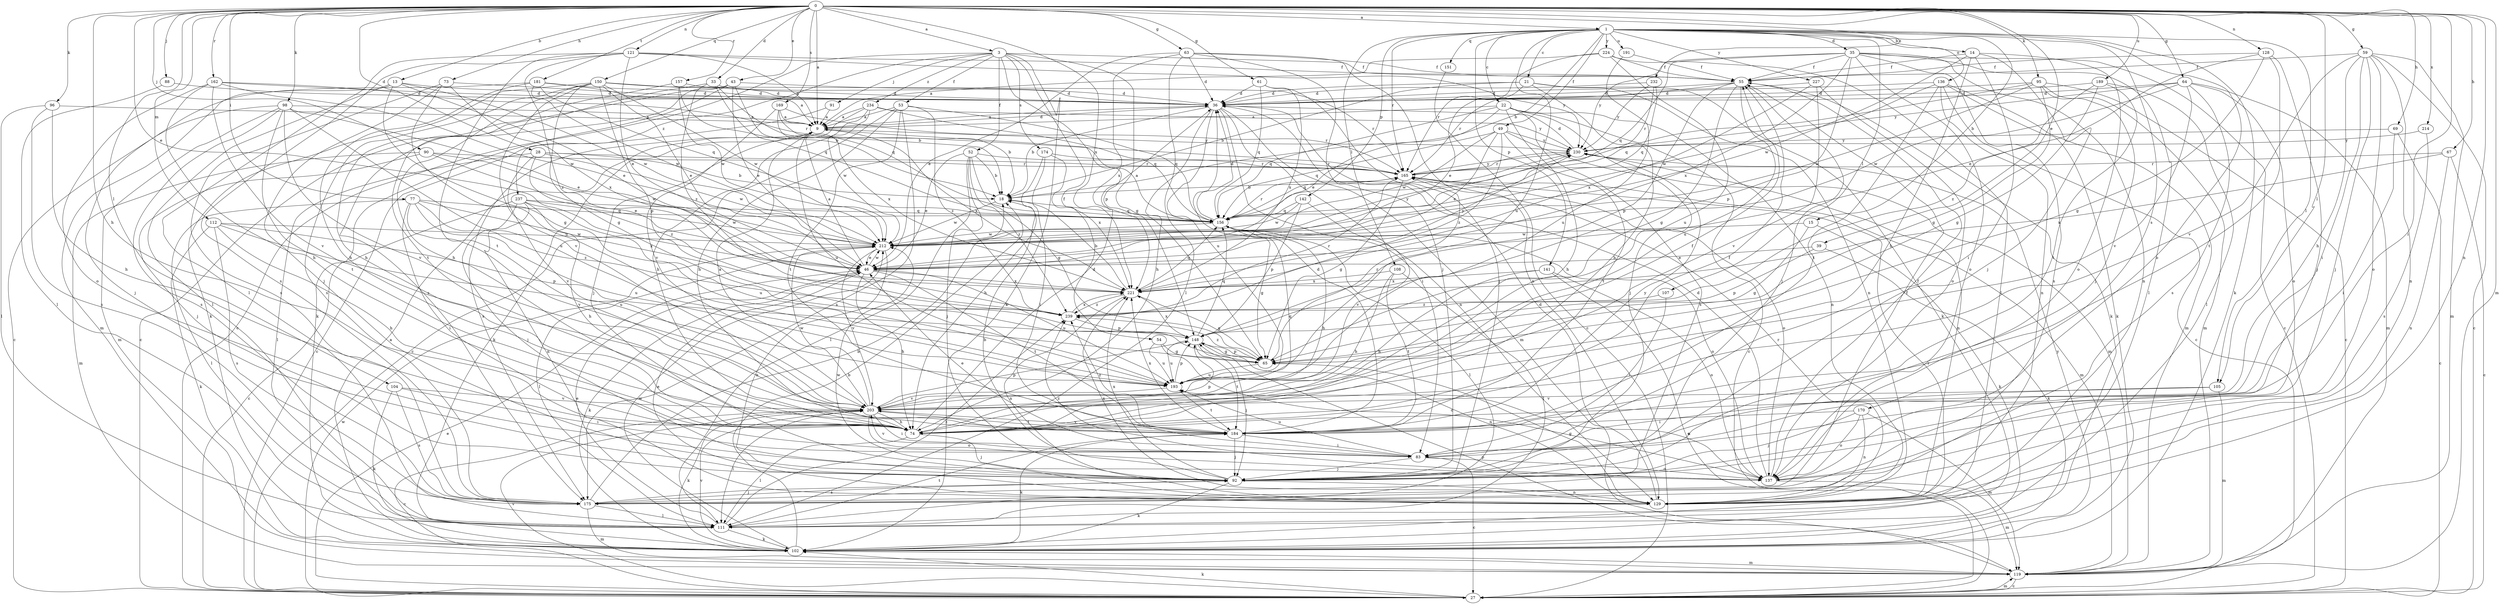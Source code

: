 strict digraph  {
0;
1;
3;
9;
13;
14;
15;
18;
21;
22;
27;
28;
33;
35;
36;
39;
43;
46;
49;
52;
53;
54;
55;
59;
61;
63;
64;
65;
67;
69;
73;
74;
77;
83;
88;
90;
91;
92;
95;
96;
98;
102;
104;
105;
107;
108;
111;
112;
119;
121;
128;
129;
136;
137;
141;
142;
148;
150;
151;
156;
157;
162;
165;
169;
170;
174;
175;
181;
184;
189;
191;
193;
203;
212;
214;
221;
224;
227;
230;
232;
234;
237;
239;
0 -> 1  [label=a];
0 -> 3  [label=a];
0 -> 9  [label=a];
0 -> 13  [label=b];
0 -> 28  [label=d];
0 -> 33  [label=d];
0 -> 39  [label=e];
0 -> 43  [label=e];
0 -> 46  [label=e];
0 -> 59  [label=g];
0 -> 61  [label=g];
0 -> 63  [label=g];
0 -> 64  [label=g];
0 -> 67  [label=h];
0 -> 69  [label=h];
0 -> 73  [label=h];
0 -> 74  [label=h];
0 -> 77  [label=i];
0 -> 83  [label=i];
0 -> 88  [label=j];
0 -> 90  [label=j];
0 -> 95  [label=k];
0 -> 96  [label=k];
0 -> 98  [label=k];
0 -> 104  [label=l];
0 -> 105  [label=l];
0 -> 112  [label=m];
0 -> 119  [label=m];
0 -> 121  [label=n];
0 -> 128  [label=n];
0 -> 129  [label=n];
0 -> 150  [label=q];
0 -> 157  [label=r];
0 -> 162  [label=r];
0 -> 169  [label=s];
0 -> 181  [label=t];
0 -> 189  [label=u];
0 -> 214  [label=x];
0 -> 221  [label=x];
0 -> 232  [label=z];
1 -> 14  [label=b];
1 -> 15  [label=b];
1 -> 18  [label=b];
1 -> 21  [label=c];
1 -> 22  [label=c];
1 -> 35  [label=d];
1 -> 49  [label=f];
1 -> 102  [label=k];
1 -> 105  [label=l];
1 -> 107  [label=l];
1 -> 108  [label=l];
1 -> 136  [label=o];
1 -> 137  [label=o];
1 -> 141  [label=p];
1 -> 142  [label=p];
1 -> 151  [label=q];
1 -> 165  [label=r];
1 -> 170  [label=s];
1 -> 191  [label=u];
1 -> 193  [label=u];
1 -> 224  [label=y];
1 -> 227  [label=y];
3 -> 27  [label=c];
3 -> 52  [label=f];
3 -> 53  [label=f];
3 -> 54  [label=f];
3 -> 55  [label=f];
3 -> 65  [label=g];
3 -> 91  [label=j];
3 -> 102  [label=k];
3 -> 148  [label=p];
3 -> 174  [label=s];
3 -> 234  [label=z];
3 -> 237  [label=z];
9 -> 36  [label=d];
9 -> 102  [label=k];
9 -> 175  [label=s];
9 -> 193  [label=u];
9 -> 221  [label=x];
9 -> 230  [label=y];
13 -> 36  [label=d];
13 -> 46  [label=e];
13 -> 65  [label=g];
13 -> 111  [label=l];
13 -> 119  [label=m];
13 -> 212  [label=w];
14 -> 55  [label=f];
14 -> 74  [label=h];
14 -> 83  [label=i];
14 -> 92  [label=j];
14 -> 137  [label=o];
14 -> 212  [label=w];
15 -> 65  [label=g];
15 -> 102  [label=k];
15 -> 212  [label=w];
18 -> 156  [label=q];
18 -> 212  [label=w];
21 -> 18  [label=b];
21 -> 36  [label=d];
21 -> 46  [label=e];
21 -> 74  [label=h];
21 -> 102  [label=k];
21 -> 129  [label=n];
22 -> 9  [label=a];
22 -> 27  [label=c];
22 -> 46  [label=e];
22 -> 74  [label=h];
22 -> 92  [label=j];
22 -> 129  [label=n];
22 -> 156  [label=q];
22 -> 175  [label=s];
27 -> 46  [label=e];
27 -> 102  [label=k];
27 -> 119  [label=m];
27 -> 203  [label=v];
27 -> 212  [label=w];
28 -> 18  [label=b];
28 -> 111  [label=l];
28 -> 165  [label=r];
28 -> 203  [label=v];
28 -> 212  [label=w];
28 -> 239  [label=z];
33 -> 18  [label=b];
33 -> 36  [label=d];
33 -> 156  [label=q];
33 -> 184  [label=t];
33 -> 239  [label=z];
35 -> 27  [label=c];
35 -> 55  [label=f];
35 -> 111  [label=l];
35 -> 129  [label=n];
35 -> 137  [label=o];
35 -> 148  [label=p];
35 -> 156  [label=q];
35 -> 175  [label=s];
35 -> 221  [label=x];
35 -> 230  [label=y];
36 -> 9  [label=a];
36 -> 18  [label=b];
36 -> 74  [label=h];
36 -> 83  [label=i];
36 -> 119  [label=m];
36 -> 129  [label=n];
36 -> 193  [label=u];
39 -> 46  [label=e];
39 -> 102  [label=k];
39 -> 148  [label=p];
43 -> 27  [label=c];
43 -> 36  [label=d];
43 -> 46  [label=e];
43 -> 102  [label=k];
43 -> 156  [label=q];
43 -> 175  [label=s];
46 -> 9  [label=a];
46 -> 74  [label=h];
46 -> 102  [label=k];
46 -> 184  [label=t];
46 -> 193  [label=u];
46 -> 212  [label=w];
46 -> 221  [label=x];
46 -> 230  [label=y];
49 -> 46  [label=e];
49 -> 119  [label=m];
49 -> 156  [label=q];
49 -> 184  [label=t];
49 -> 212  [label=w];
49 -> 230  [label=y];
49 -> 239  [label=z];
52 -> 18  [label=b];
52 -> 46  [label=e];
52 -> 65  [label=g];
52 -> 92  [label=j];
52 -> 111  [label=l];
52 -> 165  [label=r];
52 -> 239  [label=z];
53 -> 9  [label=a];
53 -> 27  [label=c];
53 -> 74  [label=h];
53 -> 156  [label=q];
53 -> 175  [label=s];
53 -> 184  [label=t];
53 -> 239  [label=z];
54 -> 65  [label=g];
54 -> 137  [label=o];
54 -> 193  [label=u];
55 -> 36  [label=d];
55 -> 65  [label=g];
55 -> 92  [label=j];
55 -> 102  [label=k];
55 -> 148  [label=p];
55 -> 165  [label=r];
55 -> 193  [label=u];
59 -> 27  [label=c];
59 -> 55  [label=f];
59 -> 74  [label=h];
59 -> 83  [label=i];
59 -> 92  [label=j];
59 -> 119  [label=m];
59 -> 129  [label=n];
59 -> 137  [label=o];
59 -> 203  [label=v];
61 -> 36  [label=d];
61 -> 92  [label=j];
61 -> 156  [label=q];
61 -> 221  [label=x];
63 -> 36  [label=d];
63 -> 46  [label=e];
63 -> 55  [label=f];
63 -> 92  [label=j];
63 -> 111  [label=l];
63 -> 129  [label=n];
63 -> 221  [label=x];
64 -> 36  [label=d];
64 -> 119  [label=m];
64 -> 137  [label=o];
64 -> 175  [label=s];
64 -> 203  [label=v];
64 -> 212  [label=w];
64 -> 230  [label=y];
65 -> 148  [label=p];
65 -> 165  [label=r];
65 -> 193  [label=u];
65 -> 239  [label=z];
67 -> 27  [label=c];
67 -> 129  [label=n];
67 -> 165  [label=r];
67 -> 221  [label=x];
69 -> 27  [label=c];
69 -> 83  [label=i];
69 -> 230  [label=y];
73 -> 36  [label=d];
73 -> 92  [label=j];
73 -> 175  [label=s];
73 -> 193  [label=u];
73 -> 221  [label=x];
74 -> 36  [label=d];
74 -> 55  [label=f];
74 -> 92  [label=j];
74 -> 111  [label=l];
74 -> 148  [label=p];
77 -> 83  [label=i];
77 -> 111  [label=l];
77 -> 156  [label=q];
77 -> 193  [label=u];
77 -> 203  [label=v];
77 -> 221  [label=x];
77 -> 239  [label=z];
83 -> 27  [label=c];
83 -> 46  [label=e];
83 -> 92  [label=j];
83 -> 137  [label=o];
83 -> 193  [label=u];
83 -> 203  [label=v];
88 -> 36  [label=d];
88 -> 111  [label=l];
90 -> 46  [label=e];
90 -> 92  [label=j];
90 -> 119  [label=m];
90 -> 165  [label=r];
90 -> 212  [label=w];
91 -> 9  [label=a];
91 -> 27  [label=c];
92 -> 18  [label=b];
92 -> 102  [label=k];
92 -> 129  [label=n];
92 -> 175  [label=s];
92 -> 221  [label=x];
95 -> 27  [label=c];
95 -> 36  [label=d];
95 -> 65  [label=g];
95 -> 92  [label=j];
95 -> 119  [label=m];
95 -> 156  [label=q];
95 -> 212  [label=w];
96 -> 9  [label=a];
96 -> 74  [label=h];
96 -> 111  [label=l];
96 -> 175  [label=s];
98 -> 9  [label=a];
98 -> 46  [label=e];
98 -> 92  [label=j];
98 -> 119  [label=m];
98 -> 175  [label=s];
98 -> 184  [label=t];
98 -> 193  [label=u];
98 -> 203  [label=v];
102 -> 9  [label=a];
102 -> 18  [label=b];
102 -> 119  [label=m];
102 -> 165  [label=r];
102 -> 203  [label=v];
102 -> 212  [label=w];
102 -> 230  [label=y];
104 -> 83  [label=i];
104 -> 102  [label=k];
104 -> 175  [label=s];
104 -> 203  [label=v];
105 -> 83  [label=i];
105 -> 119  [label=m];
105 -> 203  [label=v];
107 -> 83  [label=i];
107 -> 239  [label=z];
108 -> 74  [label=h];
108 -> 111  [label=l];
108 -> 184  [label=t];
108 -> 221  [label=x];
111 -> 46  [label=e];
111 -> 102  [label=k];
111 -> 184  [label=t];
111 -> 239  [label=z];
112 -> 74  [label=h];
112 -> 102  [label=k];
112 -> 148  [label=p];
112 -> 175  [label=s];
112 -> 193  [label=u];
112 -> 212  [label=w];
119 -> 27  [label=c];
119 -> 148  [label=p];
121 -> 9  [label=a];
121 -> 46  [label=e];
121 -> 55  [label=f];
121 -> 111  [label=l];
121 -> 175  [label=s];
121 -> 184  [label=t];
121 -> 230  [label=y];
121 -> 239  [label=z];
128 -> 46  [label=e];
128 -> 55  [label=f];
128 -> 65  [label=g];
128 -> 92  [label=j];
128 -> 184  [label=t];
129 -> 36  [label=d];
129 -> 46  [label=e];
129 -> 65  [label=g];
129 -> 165  [label=r];
129 -> 212  [label=w];
129 -> 221  [label=x];
136 -> 27  [label=c];
136 -> 36  [label=d];
136 -> 102  [label=k];
136 -> 119  [label=m];
136 -> 129  [label=n];
136 -> 184  [label=t];
136 -> 212  [label=w];
137 -> 36  [label=d];
137 -> 55  [label=f];
137 -> 119  [label=m];
137 -> 193  [label=u];
137 -> 239  [label=z];
141 -> 27  [label=c];
141 -> 74  [label=h];
141 -> 137  [label=o];
141 -> 221  [label=x];
142 -> 148  [label=p];
142 -> 156  [label=q];
142 -> 203  [label=v];
142 -> 212  [label=w];
148 -> 65  [label=g];
148 -> 92  [label=j];
148 -> 129  [label=n];
148 -> 156  [label=q];
148 -> 184  [label=t];
148 -> 193  [label=u];
148 -> 221  [label=x];
150 -> 36  [label=d];
150 -> 46  [label=e];
150 -> 65  [label=g];
150 -> 74  [label=h];
150 -> 102  [label=k];
150 -> 148  [label=p];
150 -> 165  [label=r];
150 -> 175  [label=s];
150 -> 203  [label=v];
150 -> 212  [label=w];
151 -> 27  [label=c];
156 -> 9  [label=a];
156 -> 36  [label=d];
156 -> 65  [label=g];
156 -> 74  [label=h];
156 -> 111  [label=l];
156 -> 137  [label=o];
156 -> 165  [label=r];
156 -> 212  [label=w];
157 -> 18  [label=b];
157 -> 36  [label=d];
157 -> 74  [label=h];
157 -> 212  [label=w];
162 -> 36  [label=d];
162 -> 74  [label=h];
162 -> 137  [label=o];
162 -> 165  [label=r];
162 -> 203  [label=v];
162 -> 212  [label=w];
165 -> 18  [label=b];
165 -> 65  [label=g];
165 -> 119  [label=m];
165 -> 137  [label=o];
165 -> 230  [label=y];
169 -> 9  [label=a];
169 -> 18  [label=b];
169 -> 165  [label=r];
169 -> 203  [label=v];
169 -> 221  [label=x];
170 -> 92  [label=j];
170 -> 119  [label=m];
170 -> 129  [label=n];
170 -> 137  [label=o];
170 -> 184  [label=t];
174 -> 74  [label=h];
174 -> 83  [label=i];
174 -> 165  [label=r];
174 -> 221  [label=x];
175 -> 18  [label=b];
175 -> 55  [label=f];
175 -> 92  [label=j];
175 -> 111  [label=l];
175 -> 119  [label=m];
181 -> 9  [label=a];
181 -> 27  [label=c];
181 -> 36  [label=d];
181 -> 74  [label=h];
181 -> 156  [label=q];
181 -> 212  [label=w];
184 -> 36  [label=d];
184 -> 83  [label=i];
184 -> 92  [label=j];
184 -> 102  [label=k];
184 -> 203  [label=v];
184 -> 221  [label=x];
184 -> 230  [label=y];
184 -> 239  [label=z];
189 -> 36  [label=d];
189 -> 65  [label=g];
189 -> 111  [label=l];
189 -> 184  [label=t];
189 -> 239  [label=z];
191 -> 55  [label=f];
191 -> 193  [label=u];
193 -> 148  [label=p];
193 -> 184  [label=t];
193 -> 203  [label=v];
203 -> 9  [label=a];
203 -> 27  [label=c];
203 -> 55  [label=f];
203 -> 74  [label=h];
203 -> 83  [label=i];
203 -> 102  [label=k];
203 -> 111  [label=l];
203 -> 137  [label=o];
203 -> 148  [label=p];
203 -> 156  [label=q];
203 -> 184  [label=t];
203 -> 212  [label=w];
212 -> 46  [label=e];
212 -> 111  [label=l];
212 -> 129  [label=n];
212 -> 203  [label=v];
212 -> 230  [label=y];
214 -> 175  [label=s];
214 -> 230  [label=y];
221 -> 18  [label=b];
221 -> 65  [label=g];
221 -> 129  [label=n];
221 -> 156  [label=q];
221 -> 239  [label=z];
224 -> 9  [label=a];
224 -> 55  [label=f];
224 -> 111  [label=l];
224 -> 165  [label=r];
224 -> 193  [label=u];
227 -> 36  [label=d];
227 -> 137  [label=o];
227 -> 203  [label=v];
227 -> 221  [label=x];
230 -> 36  [label=d];
230 -> 129  [label=n];
230 -> 156  [label=q];
230 -> 165  [label=r];
232 -> 36  [label=d];
232 -> 156  [label=q];
232 -> 165  [label=r];
232 -> 230  [label=y];
234 -> 9  [label=a];
234 -> 74  [label=h];
234 -> 92  [label=j];
234 -> 156  [label=q];
234 -> 212  [label=w];
234 -> 230  [label=y];
237 -> 27  [label=c];
237 -> 74  [label=h];
237 -> 92  [label=j];
237 -> 129  [label=n];
237 -> 156  [label=q];
237 -> 193  [label=u];
237 -> 212  [label=w];
239 -> 148  [label=p];
239 -> 165  [label=r];
239 -> 221  [label=x];
}
